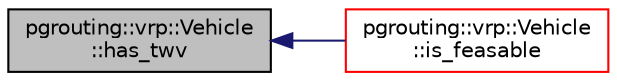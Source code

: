 digraph "pgrouting::vrp::Vehicle::has_twv"
{
  edge [fontname="Helvetica",fontsize="10",labelfontname="Helvetica",labelfontsize="10"];
  node [fontname="Helvetica",fontsize="10",shape=record];
  rankdir="LR";
  Node1 [label="pgrouting::vrp::Vehicle\l::has_twv",height=0.2,width=0.4,color="black", fillcolor="grey75", style="filled" fontcolor="black"];
  Node1 -> Node2 [dir="back",color="midnightblue",fontsize="10",style="solid",fontname="Helvetica"];
  Node2 [label="pgrouting::vrp::Vehicle\l::is_feasable",height=0.2,width=0.4,color="red", fillcolor="white", style="filled",URL="$classpgrouting_1_1vrp_1_1Vehicle.html#a0ff5f16ae974de8e47b34dd92cd84570"];
}
